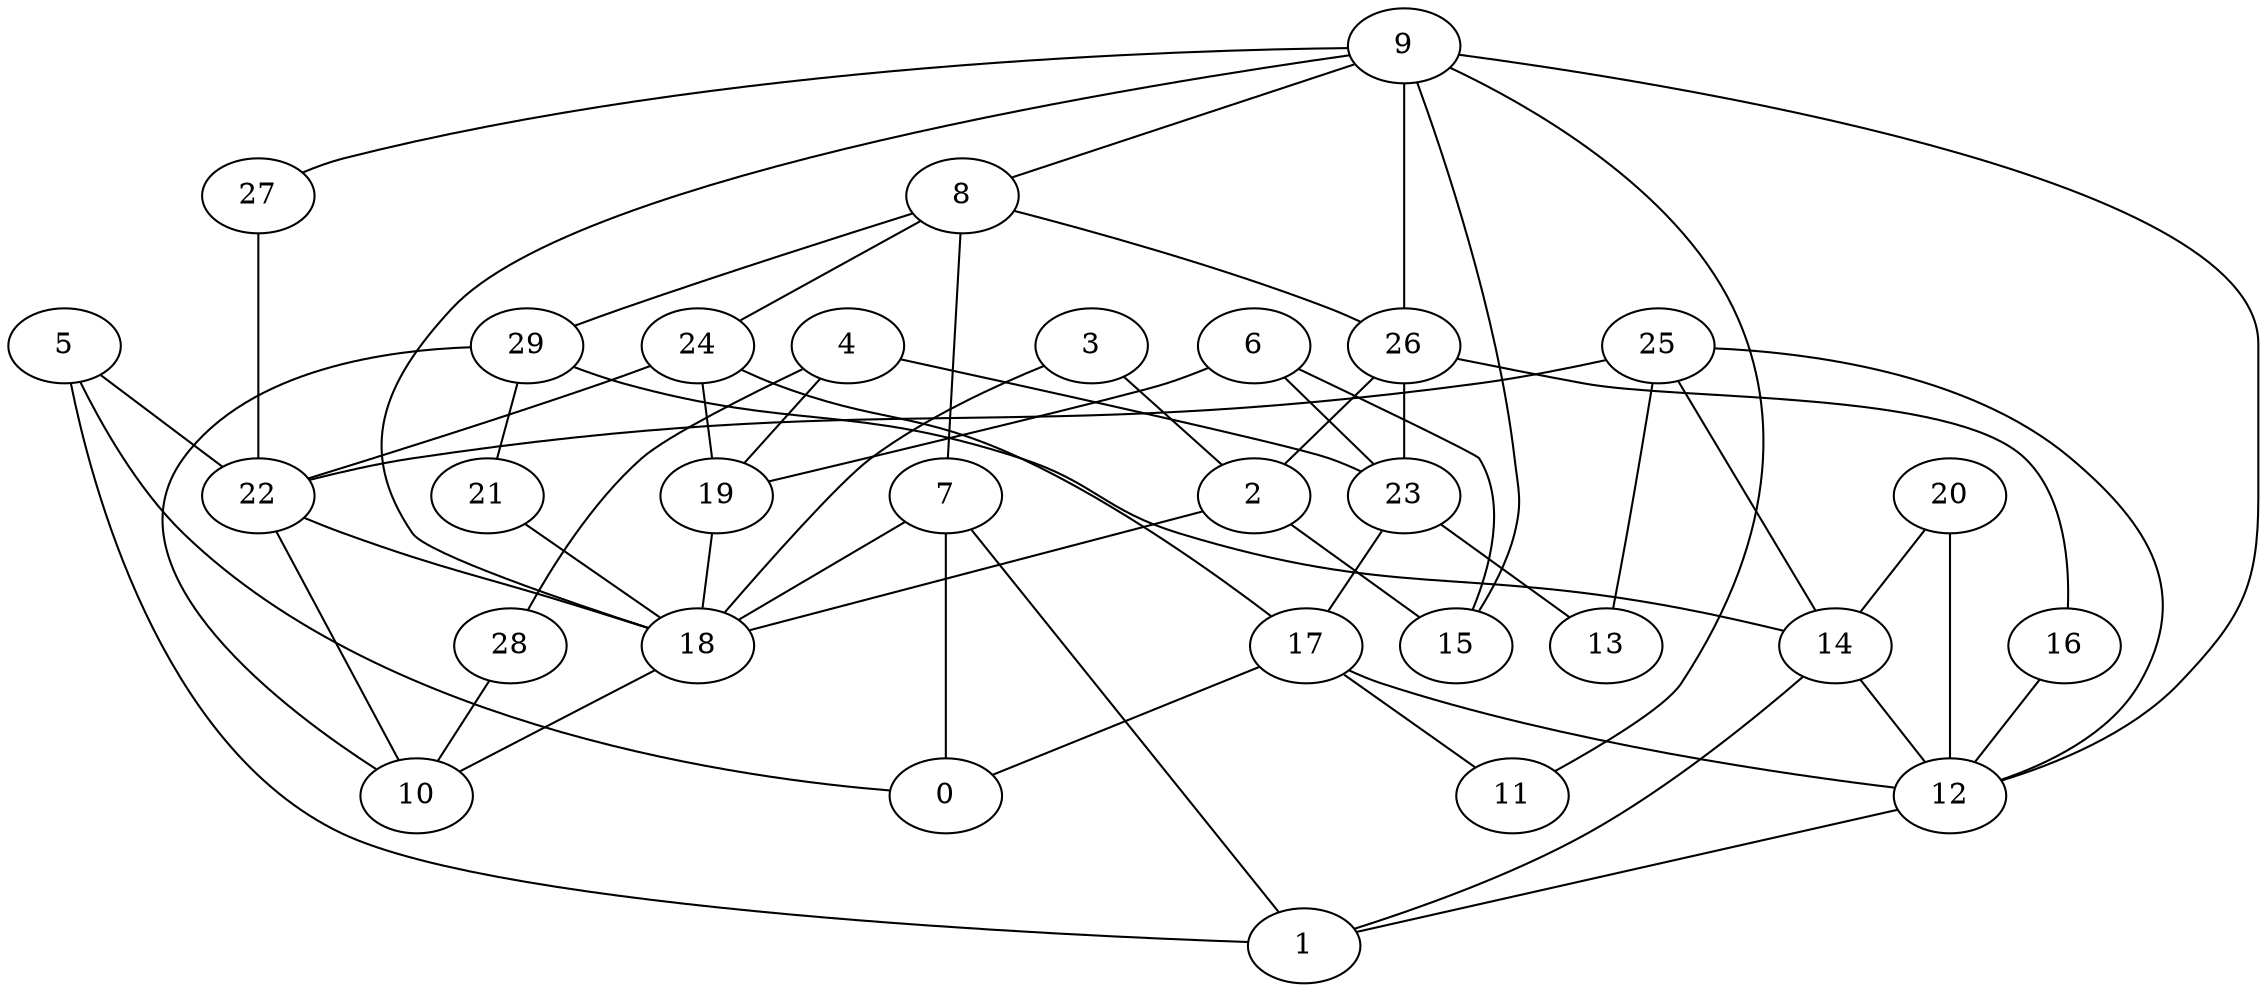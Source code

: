 digraph GG_graph {

subgraph G_graph {
edge [color = black]
"28" -> "10" [dir = none]
"16" -> "12" [dir = none]
"8" -> "29" [dir = none]
"8" -> "7" [dir = none]
"8" -> "24" [dir = none]
"8" -> "26" [dir = none]
"26" -> "2" [dir = none]
"26" -> "16" [dir = none]
"26" -> "23" [dir = none]
"14" -> "12" [dir = none]
"14" -> "1" [dir = none]
"22" -> "18" [dir = none]
"22" -> "10" [dir = none]
"9" -> "11" [dir = none]
"9" -> "15" [dir = none]
"9" -> "8" [dir = none]
"9" -> "18" [dir = none]
"9" -> "12" [dir = none]
"9" -> "26" [dir = none]
"9" -> "27" [dir = none]
"12" -> "1" [dir = none]
"20" -> "14" [dir = none]
"20" -> "12" [dir = none]
"21" -> "18" [dir = none]
"23" -> "13" [dir = none]
"23" -> "17" [dir = none]
"24" -> "19" [dir = none]
"24" -> "17" [dir = none]
"24" -> "22" [dir = none]
"27" -> "22" [dir = none]
"29" -> "21" [dir = none]
"29" -> "14" [dir = none]
"29" -> "10" [dir = none]
"17" -> "12" [dir = none]
"17" -> "11" [dir = none]
"17" -> "0" [dir = none]
"7" -> "0" [dir = none]
"7" -> "18" [dir = none]
"7" -> "1" [dir = none]
"18" -> "10" [dir = none]
"5" -> "22" [dir = none]
"5" -> "0" [dir = none]
"5" -> "1" [dir = none]
"19" -> "18" [dir = none]
"3" -> "2" [dir = none]
"3" -> "18" [dir = none]
"6" -> "23" [dir = none]
"6" -> "19" [dir = none]
"6" -> "15" [dir = none]
"4" -> "23" [dir = none]
"4" -> "19" [dir = none]
"4" -> "28" [dir = none]
"25" -> "12" [dir = none]
"25" -> "22" [dir = none]
"25" -> "14" [dir = none]
"25" -> "13" [dir = none]
"2" -> "15" [dir = none]
"2" -> "18" [dir = none]
}

}
